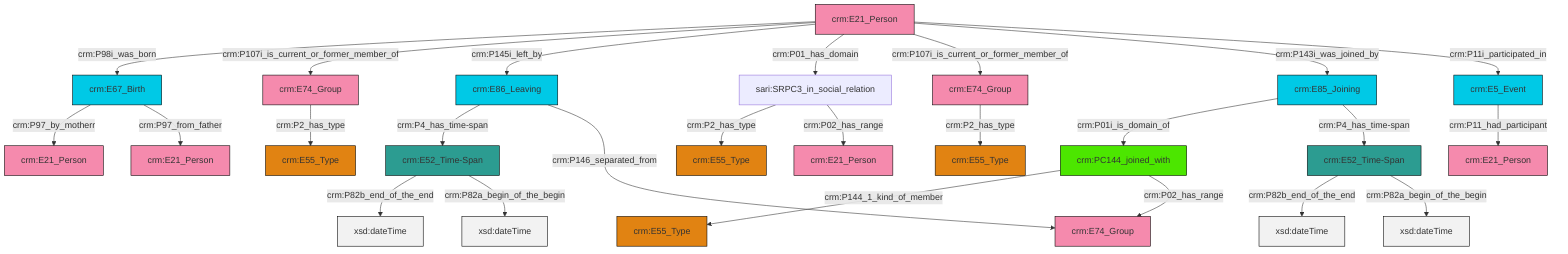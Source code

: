 graph TD
classDef Literal fill:#f2f2f2,stroke:#000000;
classDef CRM_Entity fill:#FFFFFF,stroke:#000000;
classDef Temporal_Entity fill:#00C9E6, stroke:#000000;
classDef Type fill:#E18312, stroke:#000000;
classDef Time-Span fill:#2C9C91, stroke:#000000;
classDef Appellation fill:#FFEB7F, stroke:#000000;
classDef Place fill:#008836, stroke:#000000;
classDef Persistent_Item fill:#B266B2, stroke:#000000;
classDef Conceptual_Object fill:#FFD700, stroke:#000000;
classDef Physical_Thing fill:#D2B48C, stroke:#000000;
classDef Actor fill:#f58aad, stroke:#000000;
classDef PC_Classes fill:#4ce600, stroke:#000000;
classDef Multi fill:#cccccc,stroke:#000000;

2["crm:PC144_joined_with"]:::PC_Classes -->|crm:P144_1_kind_of_member| 3["crm:E55_Type"]:::Type
6["crm:E21_Person"]:::Actor -->|crm:P98i_was_born| 7["crm:E67_Birth"]:::Temporal_Entity
8["crm:E86_Leaving"]:::Temporal_Entity -->|crm:P4_has_time-span| 9["crm:E52_Time-Span"]:::Time-Span
13["sari:SRPC3_in_social_relation"]:::Default -->|crm:P2_has_type| 14["crm:E55_Type"]:::Type
15["crm:E52_Time-Span"]:::Time-Span -->|crm:P82b_end_of_the_end| 16[xsd:dateTime]:::Literal
19["crm:E74_Group"]:::Actor -->|crm:P2_has_type| 20["crm:E55_Type"]:::Type
6["crm:E21_Person"]:::Actor -->|crm:P107i_is_current_or_former_member_of| 19["crm:E74_Group"]:::Actor
6["crm:E21_Person"]:::Actor -->|crm:P145i_left_by| 8["crm:E86_Leaving"]:::Temporal_Entity
6["crm:E21_Person"]:::Actor -->|crm:P01_has_domain| 13["sari:SRPC3_in_social_relation"]:::Default
27["crm:E85_Joining"]:::Temporal_Entity -->|crm:P01i_is_domain_of| 2["crm:PC144_joined_with"]:::PC_Classes
27["crm:E85_Joining"]:::Temporal_Entity -->|crm:P4_has_time-span| 15["crm:E52_Time-Span"]:::Time-Span
9["crm:E52_Time-Span"]:::Time-Span -->|crm:P82b_end_of_the_end| 28[xsd:dateTime]:::Literal
6["crm:E21_Person"]:::Actor -->|crm:P107i_is_current_or_former_member_of| 11["crm:E74_Group"]:::Actor
8["crm:E86_Leaving"]:::Temporal_Entity -->|crm:P146_separated_from| 30["crm:E74_Group"]:::Actor
25["crm:E5_Event"]:::Temporal_Entity -->|crm:P11_had_participant| 31["crm:E21_Person"]:::Actor
6["crm:E21_Person"]:::Actor -->|crm:P143i_was_joined_by| 27["crm:E85_Joining"]:::Temporal_Entity
2["crm:PC144_joined_with"]:::PC_Classes -->|crm:P02_has_range| 30["crm:E74_Group"]:::Actor
13["sari:SRPC3_in_social_relation"]:::Default -->|crm:P02_has_range| 36["crm:E21_Person"]:::Actor
15["crm:E52_Time-Span"]:::Time-Span -->|crm:P82a_begin_of_the_begin| 40[xsd:dateTime]:::Literal
7["crm:E67_Birth"]:::Temporal_Entity -->|crm:P97_by_motherr| 0["crm:E21_Person"]:::Actor
9["crm:E52_Time-Span"]:::Time-Span -->|crm:P82a_begin_of_the_begin| 41[xsd:dateTime]:::Literal
7["crm:E67_Birth"]:::Temporal_Entity -->|crm:P97_from_father| 4["crm:E21_Person"]:::Actor
6["crm:E21_Person"]:::Actor -->|crm:P11i_participated_in| 25["crm:E5_Event"]:::Temporal_Entity
11["crm:E74_Group"]:::Actor -->|crm:P2_has_type| 22["crm:E55_Type"]:::Type